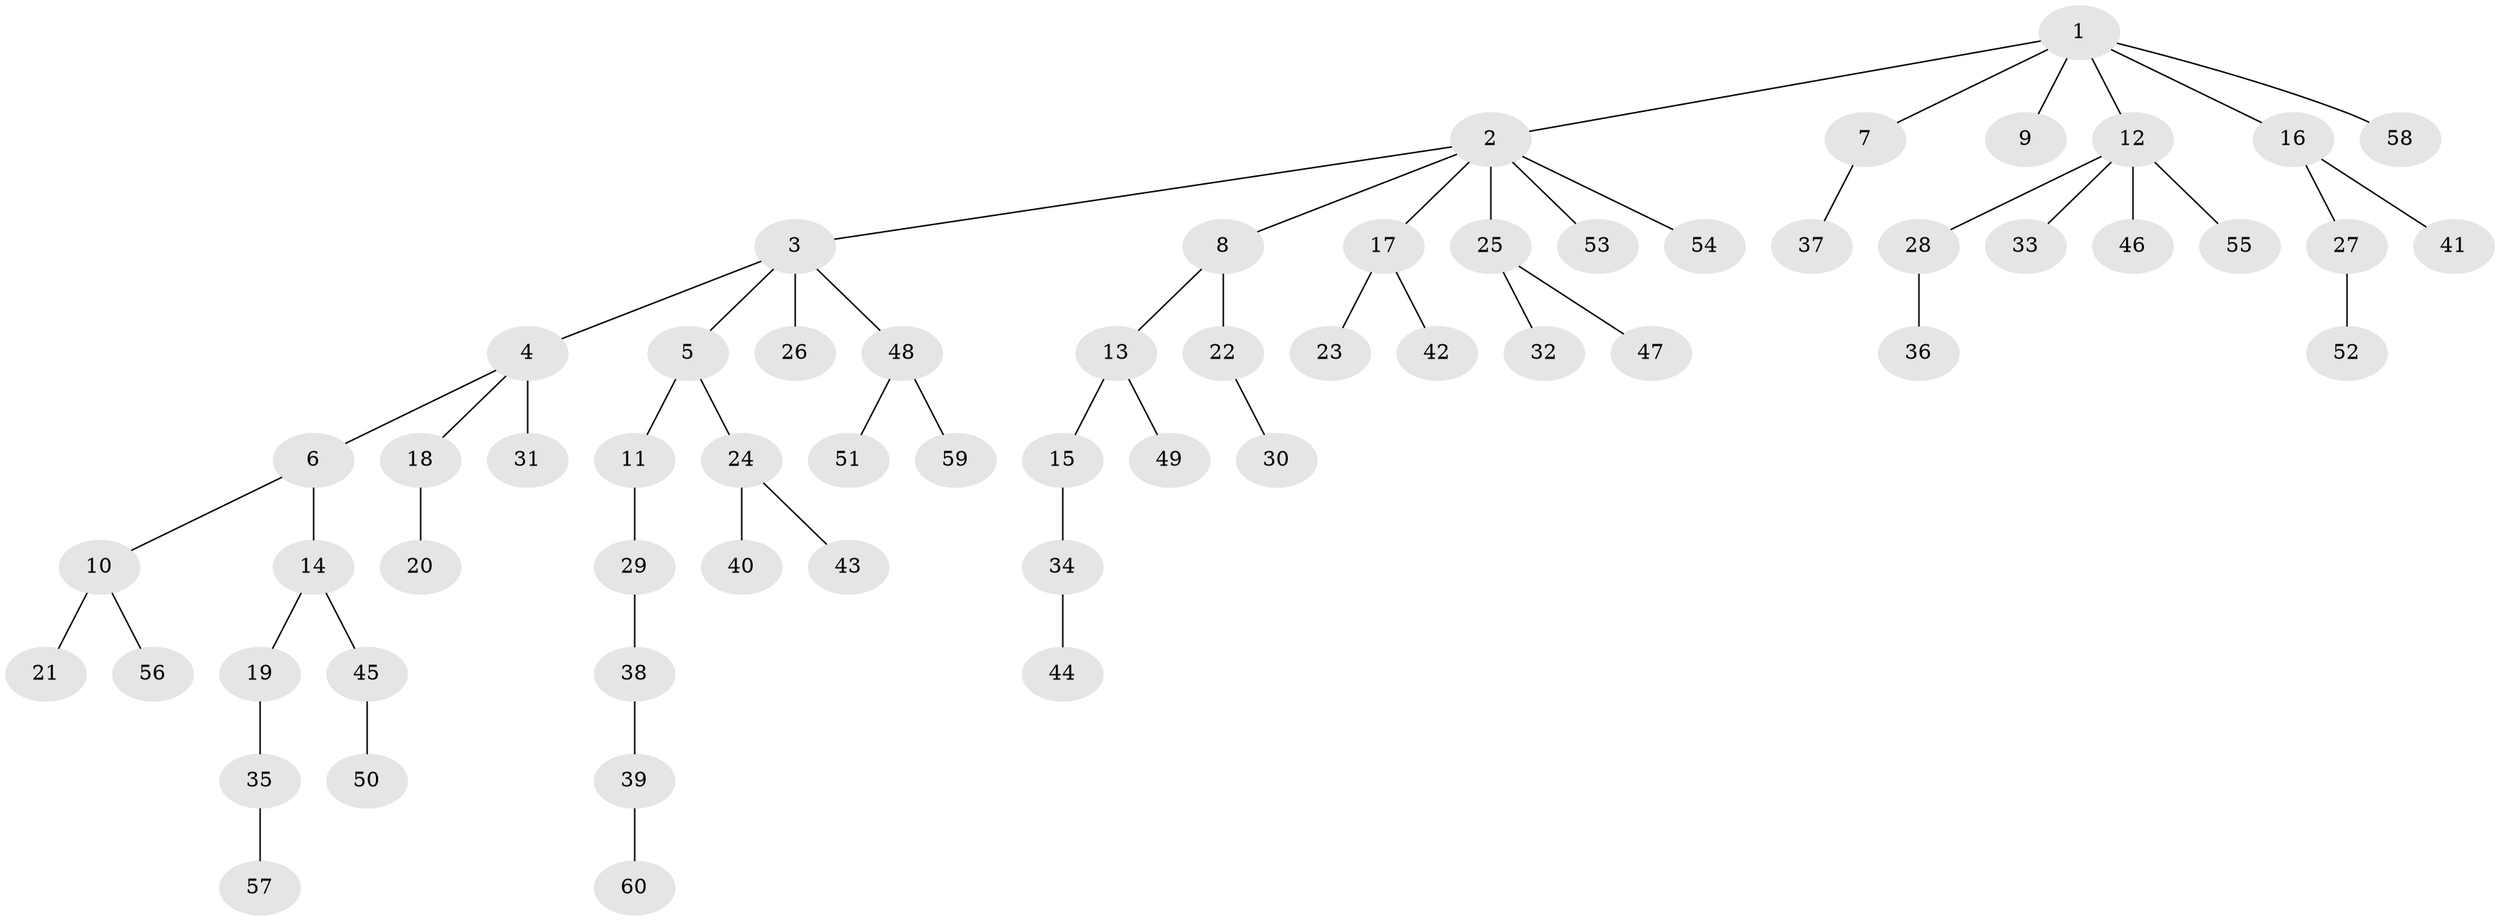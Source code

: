 // original degree distribution, {7: 0.008403361344537815, 8: 0.025210084033613446, 5: 0.03361344537815126, 4: 0.058823529411764705, 1: 0.5378151260504201, 3: 0.1092436974789916, 2: 0.226890756302521}
// Generated by graph-tools (version 1.1) at 2025/36/03/09/25 02:36:28]
// undirected, 60 vertices, 59 edges
graph export_dot {
graph [start="1"]
  node [color=gray90,style=filled];
  1;
  2;
  3;
  4;
  5;
  6;
  7;
  8;
  9;
  10;
  11;
  12;
  13;
  14;
  15;
  16;
  17;
  18;
  19;
  20;
  21;
  22;
  23;
  24;
  25;
  26;
  27;
  28;
  29;
  30;
  31;
  32;
  33;
  34;
  35;
  36;
  37;
  38;
  39;
  40;
  41;
  42;
  43;
  44;
  45;
  46;
  47;
  48;
  49;
  50;
  51;
  52;
  53;
  54;
  55;
  56;
  57;
  58;
  59;
  60;
  1 -- 2 [weight=1.0];
  1 -- 7 [weight=1.0];
  1 -- 9 [weight=1.0];
  1 -- 12 [weight=1.0];
  1 -- 16 [weight=1.0];
  1 -- 58 [weight=1.0];
  2 -- 3 [weight=1.0];
  2 -- 8 [weight=1.0];
  2 -- 17 [weight=1.0];
  2 -- 25 [weight=1.0];
  2 -- 53 [weight=1.0];
  2 -- 54 [weight=1.0];
  3 -- 4 [weight=1.0];
  3 -- 5 [weight=1.0];
  3 -- 26 [weight=1.0];
  3 -- 48 [weight=1.0];
  4 -- 6 [weight=1.0];
  4 -- 18 [weight=1.0];
  4 -- 31 [weight=2.0];
  5 -- 11 [weight=1.0];
  5 -- 24 [weight=1.0];
  6 -- 10 [weight=1.0];
  6 -- 14 [weight=1.0];
  7 -- 37 [weight=1.0];
  8 -- 13 [weight=1.0];
  8 -- 22 [weight=1.0];
  10 -- 21 [weight=2.0];
  10 -- 56 [weight=1.0];
  11 -- 29 [weight=1.0];
  12 -- 28 [weight=1.0];
  12 -- 33 [weight=1.0];
  12 -- 46 [weight=3.0];
  12 -- 55 [weight=1.0];
  13 -- 15 [weight=1.0];
  13 -- 49 [weight=1.0];
  14 -- 19 [weight=1.0];
  14 -- 45 [weight=2.0];
  15 -- 34 [weight=1.0];
  16 -- 27 [weight=1.0];
  16 -- 41 [weight=1.0];
  17 -- 23 [weight=1.0];
  17 -- 42 [weight=1.0];
  18 -- 20 [weight=1.0];
  19 -- 35 [weight=1.0];
  22 -- 30 [weight=1.0];
  24 -- 40 [weight=2.0];
  24 -- 43 [weight=1.0];
  25 -- 32 [weight=1.0];
  25 -- 47 [weight=1.0];
  27 -- 52 [weight=1.0];
  28 -- 36 [weight=1.0];
  29 -- 38 [weight=2.0];
  34 -- 44 [weight=2.0];
  35 -- 57 [weight=1.0];
  38 -- 39 [weight=1.0];
  39 -- 60 [weight=1.0];
  45 -- 50 [weight=1.0];
  48 -- 51 [weight=1.0];
  48 -- 59 [weight=1.0];
}
